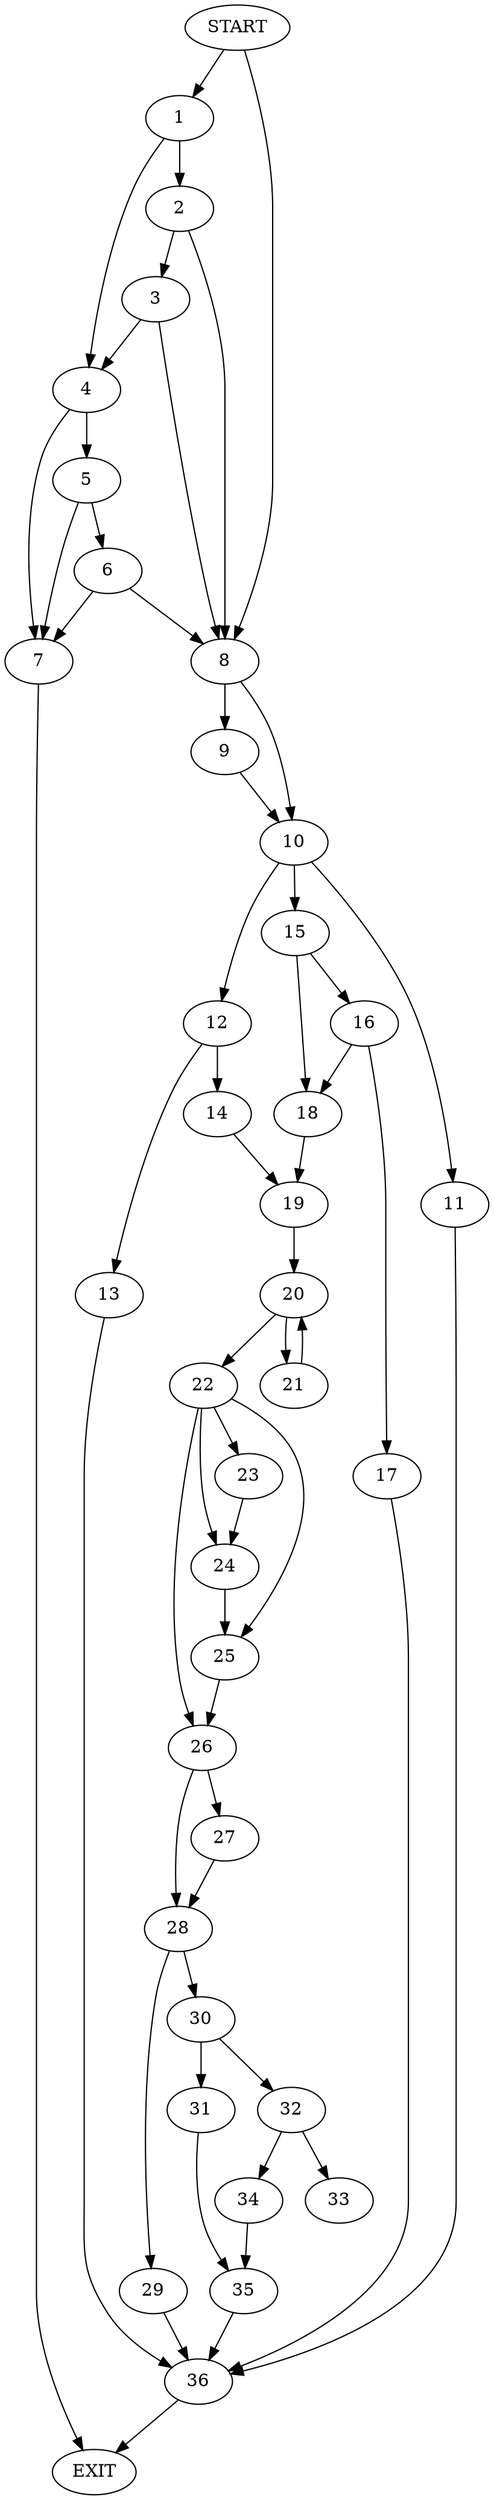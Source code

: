 digraph { 
0 [label="START"];
1;
2;
3;
4;
5;
6;
7;
8;
9;
10;
11;
12;
13;
14;
15;
16;
17;
18;
19;
20;
21;
22;
23;
24;
25;
26;
27;
28;
29;
30;
31;
32;
33;
34;
35;
36;
37[label="EXIT"];
0 -> 8;
0 -> 1;
1 -> 2;
1 -> 4;
2 -> 3;
2 -> 8;
3 -> 4;
3 -> 8;
4 -> 5;
4 -> 7;
5 -> 6;
5 -> 7;
6 -> 8;
6 -> 7;
7 -> 37;
8 -> 10;
8 -> 9;
9 -> 10;
10 -> 11;
10 -> 12;
10:s2 -> 15;
11 -> 36;
12 -> 14;
12 -> 13;
13 -> 36;
14 -> 19;
15 -> 18;
15 -> 16;
16 -> 18;
16 -> 17;
17 -> 36;
18 -> 19;
19 -> 20;
20 -> 21;
20 -> 22;
21 -> 20;
22 -> 26;
22 -> 23;
22:s2 -> 24;
22:s3 -> 25;
23 -> 24;
24 -> 25;
25 -> 26;
26 -> 27;
26 -> 28;
27 -> 28;
28 -> 29;
28 -> 30;
29 -> 36;
30 -> 31;
30 -> 32;
31 -> 35;
32 -> 33;
32 -> 34;
34 -> 35;
35 -> 36;
36 -> 37;
}